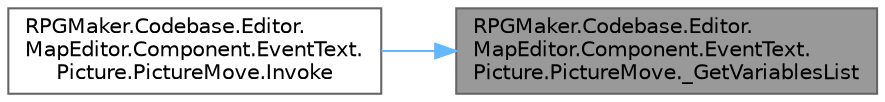 digraph "RPGMaker.Codebase.Editor.MapEditor.Component.EventText.Picture.PictureMove._GetVariablesList"
{
 // LATEX_PDF_SIZE
  bgcolor="transparent";
  edge [fontname=Helvetica,fontsize=10,labelfontname=Helvetica,labelfontsize=10];
  node [fontname=Helvetica,fontsize=10,shape=box,height=0.2,width=0.4];
  rankdir="RL";
  Node1 [id="Node000001",label="RPGMaker.Codebase.Editor.\lMapEditor.Component.EventText.\lPicture.PictureMove._GetVariablesList",height=0.2,width=0.4,color="gray40", fillcolor="grey60", style="filled", fontcolor="black",tooltip="😁 変数のリスト取得"];
  Node1 -> Node2 [id="edge1_Node000001_Node000002",dir="back",color="steelblue1",style="solid",tooltip=" "];
  Node2 [id="Node000002",label="RPGMaker.Codebase.Editor.\lMapEditor.Component.EventText.\lPicture.PictureMove.Invoke",height=0.2,width=0.4,color="grey40", fillcolor="white", style="filled",URL="$d3/d6d/class_r_p_g_maker_1_1_codebase_1_1_editor_1_1_map_editor_1_1_component_1_1_event_text_1_1_picture_1_1_picture_move.html#aae514c47e4ca3ff3f8438fd7a674b1fd",tooltip="😁 実行"];
}
